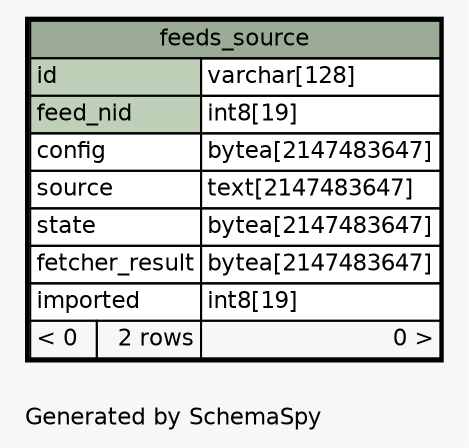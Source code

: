 // dot 2.30.1 on Mac OS X 10.8.3
// SchemaSpy rev 590
digraph "oneDegreeRelationshipsDiagram" {
  graph [
    rankdir="RL"
    bgcolor="#f7f7f7"
    label="\nGenerated by SchemaSpy"
    labeljust="l"
    nodesep="0.18"
    ranksep="0.46"
    fontname="Helvetica"
    fontsize="11"
  ];
  node [
    fontname="Helvetica"
    fontsize="11"
    shape="plaintext"
  ];
  edge [
    arrowsize="0.8"
  ];
  "feeds_source" [
    label=<
    <TABLE BORDER="2" CELLBORDER="1" CELLSPACING="0" BGCOLOR="#ffffff">
      <TR><TD COLSPAN="3" BGCOLOR="#9bab96" ALIGN="CENTER">feeds_source</TD></TR>
      <TR><TD PORT="id" COLSPAN="2" BGCOLOR="#bed1b8" ALIGN="LEFT">id</TD><TD PORT="id.type" ALIGN="LEFT">varchar[128]</TD></TR>
      <TR><TD PORT="feed_nid" COLSPAN="2" BGCOLOR="#bed1b8" ALIGN="LEFT">feed_nid</TD><TD PORT="feed_nid.type" ALIGN="LEFT">int8[19]</TD></TR>
      <TR><TD PORT="config" COLSPAN="2" ALIGN="LEFT">config</TD><TD PORT="config.type" ALIGN="LEFT">bytea[2147483647]</TD></TR>
      <TR><TD PORT="source" COLSPAN="2" ALIGN="LEFT">source</TD><TD PORT="source.type" ALIGN="LEFT">text[2147483647]</TD></TR>
      <TR><TD PORT="state" COLSPAN="2" ALIGN="LEFT">state</TD><TD PORT="state.type" ALIGN="LEFT">bytea[2147483647]</TD></TR>
      <TR><TD PORT="fetcher_result" COLSPAN="2" ALIGN="LEFT">fetcher_result</TD><TD PORT="fetcher_result.type" ALIGN="LEFT">bytea[2147483647]</TD></TR>
      <TR><TD PORT="imported" COLSPAN="2" ALIGN="LEFT">imported</TD><TD PORT="imported.type" ALIGN="LEFT">int8[19]</TD></TR>
      <TR><TD ALIGN="LEFT" BGCOLOR="#f7f7f7">&lt; 0</TD><TD ALIGN="RIGHT" BGCOLOR="#f7f7f7">2 rows</TD><TD ALIGN="RIGHT" BGCOLOR="#f7f7f7">0 &gt;</TD></TR>
    </TABLE>>
    URL="feeds_source.html"
    tooltip="feeds_source"
  ];
}
